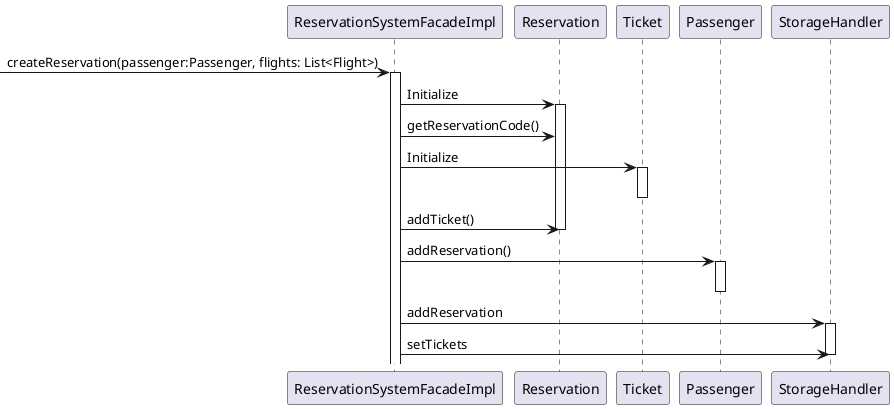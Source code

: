 @startuml passenger_reservation

-> ReservationSystemFacadeImpl: createReservation(passenger:Passenger, flights: List<Flight>)
activate ReservationSystemFacadeImpl
ReservationSystemFacadeImpl -> Reservation : Initialize
activate Reservation

ReservationSystemFacadeImpl -> Reservation: getReservationCode()

ReservationSystemFacadeImpl -> Ticket: Initialize
activate Ticket
deactivate Ticket

ReservationSystemFacadeImpl -> Reservation: addTicket()
deactivate Reservation

ReservationSystemFacadeImpl -> Passenger: addReservation()
activate Passenger
deactivate Passenger

ReservationSystemFacadeImpl -> StorageHandler: addReservation
activate StorageHandler
ReservationSystemFacadeImpl -> StorageHandler: setTickets
deactivate StorageHandler

@enduml
